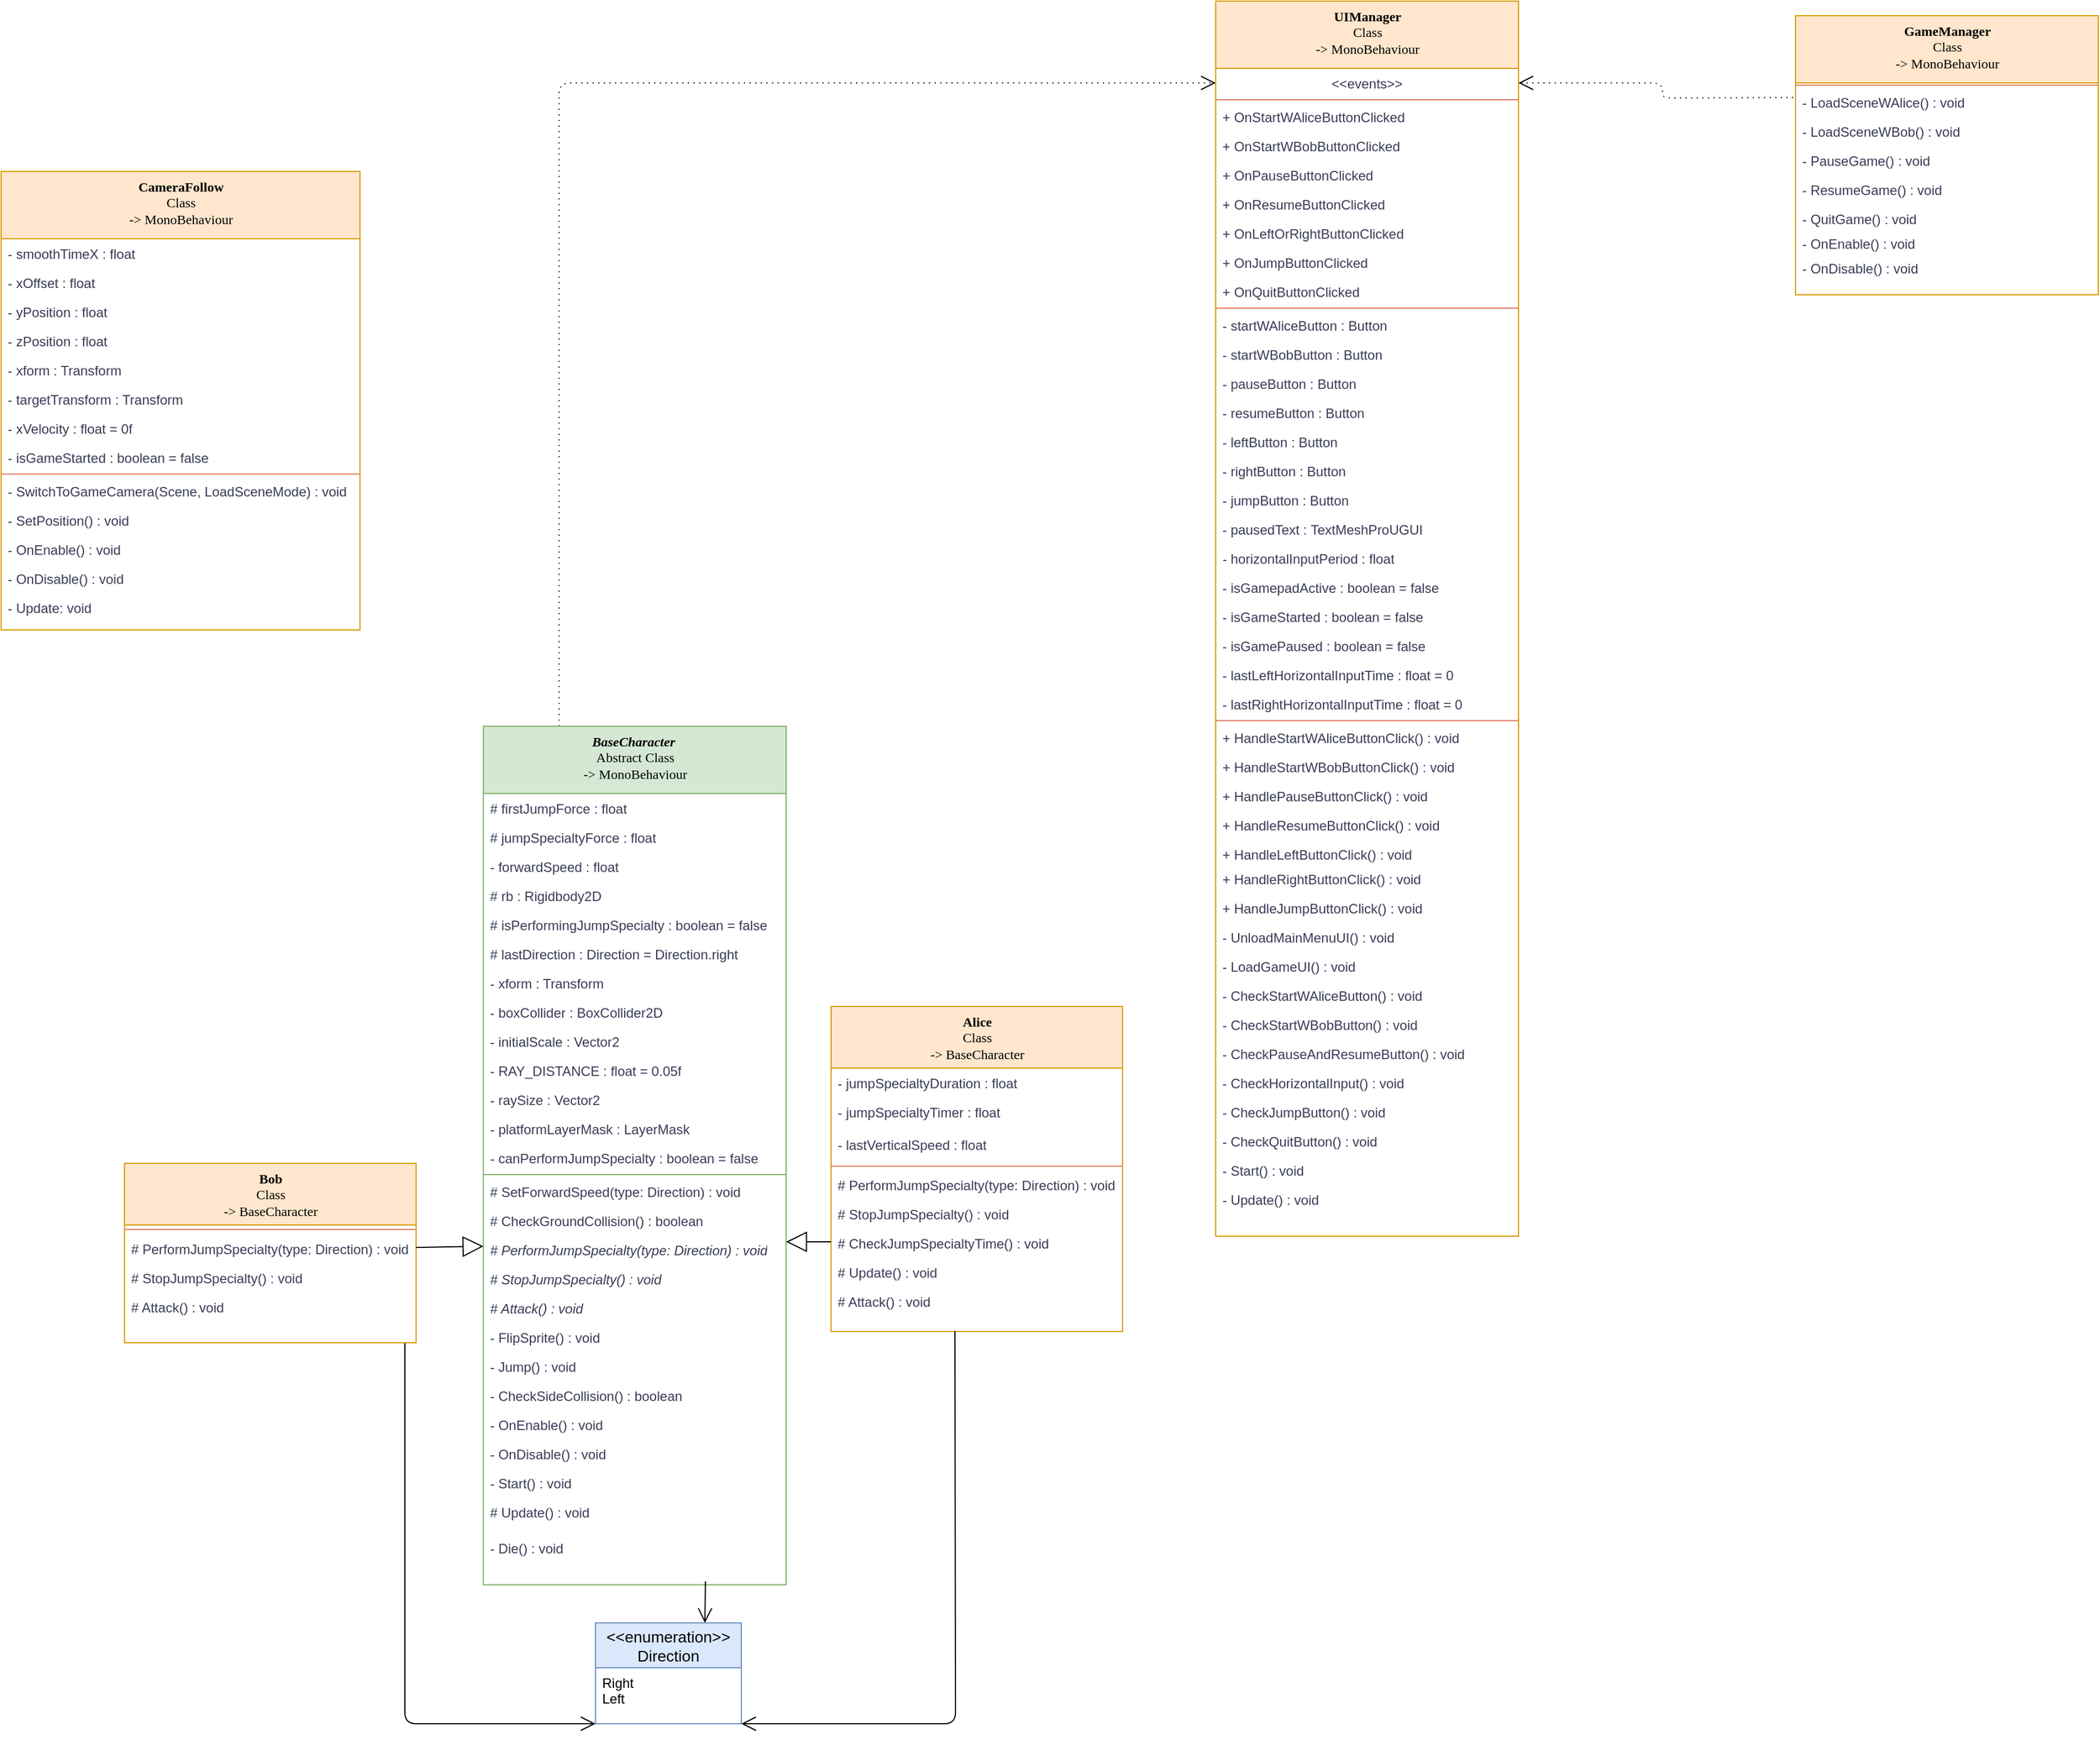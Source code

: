 <mxfile version="14.1.7" type="device"><diagram name="Page-1" id="6133507b-19e7-1e82-6fc7-422aa6c4b21f"><mxGraphModel dx="2607" dy="1563" grid="1" gridSize="10" guides="1" tooltips="1" connect="1" arrows="1" fold="1" page="1" pageScale="1" pageWidth="2336" pageHeight="1654" background="#FFFFFF" math="0" shadow="0"><root><mxCell id="0"/><mxCell id="1" parent="0"/><mxCell id="fQKDBZrl_YY2xnGWKzIx-36" style="edgeStyle=orthogonalEdgeStyle;orthogonalLoop=1;jettySize=auto;html=1;exitX=0.25;exitY=0;exitDx=0;exitDy=0;entryX=0;entryY=0.5;entryDx=0;entryDy=0;startArrow=none;startFill=0;startSize=11;endArrow=open;endFill=0;endSize=11;strokeWidth=1;dashed=1;dashPattern=1 4;" parent="1" source="78961159f06e98e8-43" target="fQKDBZrl_YY2xnGWKzIx-7" edge="1"><mxGeometry relative="1" as="geometry"/></mxCell><mxCell id="78961159f06e98e8-43" value="&lt;div&gt;&lt;i&gt;BaseCharacter&amp;nbsp;&lt;/i&gt;&lt;/div&gt;&lt;span style=&quot;font-weight: normal&quot;&gt;&lt;div&gt;&lt;span&gt;Abstract Class&lt;/span&gt;&lt;/div&gt;&lt;div&gt;&lt;span&gt;-&amp;gt; MonoBehaviour&lt;/span&gt;&lt;/div&gt;&lt;/span&gt;" style="swimlane;html=1;fontStyle=1;align=center;verticalAlign=top;childLayout=stackLayout;horizontal=1;startSize=60;horizontalStack=0;resizeParent=1;resizeLast=0;collapsible=1;marginBottom=0;swimlaneFillColor=#ffffff;shadow=0;comic=0;labelBackgroundColor=none;strokeWidth=1;fillColor=#d5e8d4;fontFamily=Verdana;fontSize=12;strokeColor=#82b366;" parent="1" vertex="1"><mxGeometry x="690" y="695" width="270" height="766" as="geometry"/></mxCell><mxCell id="78961159f06e98e8-45" value="# firstJumpForce : float" style="text;html=1;strokeColor=none;fillColor=none;align=left;verticalAlign=top;spacingLeft=4;spacingRight=4;whiteSpace=wrap;overflow=hidden;rotatable=0;points=[[0,0.5],[1,0.5]];portConstraint=eastwest;fontColor=#393C56;" parent="78961159f06e98e8-43" vertex="1"><mxGeometry y="60" width="270" height="26" as="geometry"/></mxCell><mxCell id="hHrUVwKnIDYQO1VLOjmX-1" value="# jumpSpecialtyForce : float" style="text;html=1;strokeColor=none;fillColor=none;align=left;verticalAlign=top;spacingLeft=4;spacingRight=4;whiteSpace=wrap;overflow=hidden;rotatable=0;points=[[0,0.5],[1,0.5]];portConstraint=eastwest;fontColor=#393C56;" parent="78961159f06e98e8-43" vertex="1"><mxGeometry y="86" width="270" height="26" as="geometry"/></mxCell><mxCell id="hHrUVwKnIDYQO1VLOjmX-7" value="- forwardSpeed : float" style="text;html=1;strokeColor=none;fillColor=none;align=left;verticalAlign=top;spacingLeft=4;spacingRight=4;whiteSpace=wrap;overflow=hidden;rotatable=0;points=[[0,0.5],[1,0.5]];portConstraint=eastwest;fontColor=#393C56;" parent="78961159f06e98e8-43" vertex="1"><mxGeometry y="112" width="270" height="26" as="geometry"/></mxCell><mxCell id="hHrUVwKnIDYQO1VLOjmX-3" value="# rb : Rigidbody2D" style="text;html=1;strokeColor=none;fillColor=none;align=left;verticalAlign=top;spacingLeft=4;spacingRight=4;whiteSpace=wrap;overflow=hidden;rotatable=0;points=[[0,0.5],[1,0.5]];portConstraint=eastwest;fontColor=#393C56;" parent="78961159f06e98e8-43" vertex="1"><mxGeometry y="138" width="270" height="26" as="geometry"/></mxCell><mxCell id="hHrUVwKnIDYQO1VLOjmX-6" value="# isPerformingJumpSpecialty : boolean = false" style="text;html=1;strokeColor=none;fillColor=none;align=left;verticalAlign=top;spacingLeft=4;spacingRight=4;whiteSpace=wrap;overflow=hidden;rotatable=0;points=[[0,0.5],[1,0.5]];portConstraint=eastwest;fontColor=#393C56;" parent="78961159f06e98e8-43" vertex="1"><mxGeometry y="164" width="270" height="26" as="geometry"/></mxCell><mxCell id="hHrUVwKnIDYQO1VLOjmX-8" value="# lastDirection : Direction = Direction.right" style="text;html=1;strokeColor=none;fillColor=none;align=left;verticalAlign=top;spacingLeft=4;spacingRight=4;whiteSpace=wrap;overflow=hidden;rotatable=0;points=[[0,0.5],[1,0.5]];portConstraint=eastwest;fontColor=#393C56;" parent="78961159f06e98e8-43" vertex="1"><mxGeometry y="190" width="270" height="26" as="geometry"/></mxCell><mxCell id="hHrUVwKnIDYQO1VLOjmX-2" value="- xform : Transform" style="text;html=1;strokeColor=none;fillColor=none;align=left;verticalAlign=top;spacingLeft=4;spacingRight=4;whiteSpace=wrap;overflow=hidden;rotatable=0;points=[[0,0.5],[1,0.5]];portConstraint=eastwest;fontColor=#393C56;" parent="78961159f06e98e8-43" vertex="1"><mxGeometry y="216" width="270" height="26" as="geometry"/></mxCell><mxCell id="hHrUVwKnIDYQO1VLOjmX-4" value="- boxCollider : BoxCollider2D" style="text;html=1;strokeColor=none;fillColor=none;align=left;verticalAlign=top;spacingLeft=4;spacingRight=4;whiteSpace=wrap;overflow=hidden;rotatable=0;points=[[0,0.5],[1,0.5]];portConstraint=eastwest;fontColor=#393C56;" parent="78961159f06e98e8-43" vertex="1"><mxGeometry y="242" width="270" height="26" as="geometry"/></mxCell><mxCell id="hHrUVwKnIDYQO1VLOjmX-5" value="- initialScale : Vector2" style="text;html=1;strokeColor=none;fillColor=none;align=left;verticalAlign=top;spacingLeft=4;spacingRight=4;whiteSpace=wrap;overflow=hidden;rotatable=0;points=[[0,0.5],[1,0.5]];portConstraint=eastwest;fontColor=#393C56;" parent="78961159f06e98e8-43" vertex="1"><mxGeometry y="268" width="270" height="26" as="geometry"/></mxCell><mxCell id="hHrUVwKnIDYQO1VLOjmX-10" value="- RAY_DISTANCE : float = 0.05f" style="text;html=1;strokeColor=none;fillColor=none;align=left;verticalAlign=top;spacingLeft=4;spacingRight=4;whiteSpace=wrap;overflow=hidden;rotatable=0;points=[[0,0.5],[1,0.5]];portConstraint=eastwest;fontColor=#393C56;" parent="78961159f06e98e8-43" vertex="1"><mxGeometry y="294" width="270" height="26" as="geometry"/></mxCell><mxCell id="hHrUVwKnIDYQO1VLOjmX-11" value="- raySize : Vector2" style="text;html=1;strokeColor=none;fillColor=none;align=left;verticalAlign=top;spacingLeft=4;spacingRight=4;whiteSpace=wrap;overflow=hidden;rotatable=0;points=[[0,0.5],[1,0.5]];portConstraint=eastwest;fontColor=#393C56;" parent="78961159f06e98e8-43" vertex="1"><mxGeometry y="320" width="270" height="26" as="geometry"/></mxCell><mxCell id="hHrUVwKnIDYQO1VLOjmX-12" value="- platformLayerMask : LayerMask" style="text;html=1;strokeColor=none;fillColor=none;align=left;verticalAlign=top;spacingLeft=4;spacingRight=4;whiteSpace=wrap;overflow=hidden;rotatable=0;points=[[0,0.5],[1,0.5]];portConstraint=eastwest;fontColor=#393C56;" parent="78961159f06e98e8-43" vertex="1"><mxGeometry y="346" width="270" height="26" as="geometry"/></mxCell><mxCell id="hHrUVwKnIDYQO1VLOjmX-13" value="- canPerformJumpSpecialty : boolean = false" style="text;html=1;strokeColor=none;fillColor=none;align=left;verticalAlign=top;spacingLeft=4;spacingRight=4;whiteSpace=wrap;overflow=hidden;rotatable=0;points=[[0,0.5],[1,0.5]];portConstraint=eastwest;fontColor=#393C56;" parent="78961159f06e98e8-43" vertex="1"><mxGeometry y="372" width="270" height="26" as="geometry"/></mxCell><mxCell id="78961159f06e98e8-51" value="" style="line;html=1;strokeWidth=1;fillColor=#d5e8d4;align=left;verticalAlign=middle;spacingTop=-1;spacingLeft=3;spacingRight=3;rotatable=0;labelPosition=right;points=[];portConstraint=eastwest;labelBackgroundColor=#F4F1DE;strokeColor=#82b366;" parent="78961159f06e98e8-43" vertex="1"><mxGeometry y="398" width="270" height="4" as="geometry"/></mxCell><mxCell id="78961159f06e98e8-52" value="# SetForwardSpeed(type: Direction) : void" style="text;html=1;strokeColor=none;fillColor=none;align=left;verticalAlign=top;spacingLeft=4;spacingRight=4;whiteSpace=wrap;overflow=hidden;rotatable=0;points=[[0,0.5],[1,0.5]];portConstraint=eastwest;fontColor=#393C56;" parent="78961159f06e98e8-43" vertex="1"><mxGeometry y="402" width="270" height="26" as="geometry"/></mxCell><mxCell id="b94bc138ca980ef-2" value="# CheckGroundCollision() : boolean" style="text;html=1;strokeColor=none;fillColor=none;align=left;verticalAlign=top;spacingLeft=4;spacingRight=4;whiteSpace=wrap;overflow=hidden;rotatable=0;points=[[0,0.5],[1,0.5]];portConstraint=eastwest;fontColor=#393C56;" parent="78961159f06e98e8-43" vertex="1"><mxGeometry y="428" width="270" height="26" as="geometry"/></mxCell><mxCell id="b94bc138ca980ef-3" value="&lt;i&gt;# PerformJumpSpecialty(type: Direction) : void&lt;/i&gt;" style="text;html=1;strokeColor=none;fillColor=none;align=left;verticalAlign=top;spacingLeft=4;spacingRight=4;whiteSpace=wrap;overflow=hidden;rotatable=0;points=[[0,0.5],[1,0.5]];portConstraint=eastwest;fontColor=#393C56;" parent="78961159f06e98e8-43" vertex="1"><mxGeometry y="454" width="270" height="26" as="geometry"/></mxCell><mxCell id="mPT3ftJgzgEUPuR9k3ch-1" value="&lt;i&gt;# StopJumpSpecialty() : void&lt;/i&gt;" style="text;html=1;strokeColor=none;fillColor=none;align=left;verticalAlign=top;spacingLeft=4;spacingRight=4;whiteSpace=wrap;overflow=hidden;rotatable=0;points=[[0,0.5],[1,0.5]];portConstraint=eastwest;fontColor=#393C56;" parent="78961159f06e98e8-43" vertex="1"><mxGeometry y="480" width="270" height="26" as="geometry"/></mxCell><mxCell id="hHrUVwKnIDYQO1VLOjmX-19" value="&lt;i&gt;# Attack() : void&lt;/i&gt;" style="text;html=1;strokeColor=none;fillColor=none;align=left;verticalAlign=top;spacingLeft=4;spacingRight=4;whiteSpace=wrap;overflow=hidden;rotatable=0;points=[[0,0.5],[1,0.5]];portConstraint=eastwest;fontColor=#393C56;" parent="78961159f06e98e8-43" vertex="1"><mxGeometry y="506" width="270" height="26" as="geometry"/></mxCell><mxCell id="hHrUVwKnIDYQO1VLOjmX-20" value="- FlipSprite() : void" style="text;html=1;strokeColor=none;fillColor=none;align=left;verticalAlign=top;spacingLeft=4;spacingRight=4;whiteSpace=wrap;overflow=hidden;rotatable=0;points=[[0,0.5],[1,0.5]];portConstraint=eastwest;fontColor=#393C56;" parent="78961159f06e98e8-43" vertex="1"><mxGeometry y="532" width="270" height="26" as="geometry"/></mxCell><mxCell id="hHrUVwKnIDYQO1VLOjmX-21" value="- Jump() : void" style="text;html=1;strokeColor=none;fillColor=none;align=left;verticalAlign=top;spacingLeft=4;spacingRight=4;whiteSpace=wrap;overflow=hidden;rotatable=0;points=[[0,0.5],[1,0.5]];portConstraint=eastwest;fontColor=#393C56;" parent="78961159f06e98e8-43" vertex="1"><mxGeometry y="558" width="270" height="26" as="geometry"/></mxCell><mxCell id="hHrUVwKnIDYQO1VLOjmX-22" value="- CheckSideCollision() : boolean" style="text;html=1;strokeColor=none;fillColor=none;align=left;verticalAlign=top;spacingLeft=4;spacingRight=4;whiteSpace=wrap;overflow=hidden;rotatable=0;points=[[0,0.5],[1,0.5]];portConstraint=eastwest;fontColor=#393C56;" parent="78961159f06e98e8-43" vertex="1"><mxGeometry y="584" width="270" height="26" as="geometry"/></mxCell><mxCell id="hHrUVwKnIDYQO1VLOjmX-23" value="- OnEnable() : void" style="text;html=1;strokeColor=none;fillColor=none;align=left;verticalAlign=top;spacingLeft=4;spacingRight=4;whiteSpace=wrap;overflow=hidden;rotatable=0;points=[[0,0.5],[1,0.5]];portConstraint=eastwest;fontColor=#393C56;" parent="78961159f06e98e8-43" vertex="1"><mxGeometry y="610" width="270" height="26" as="geometry"/></mxCell><mxCell id="hHrUVwKnIDYQO1VLOjmX-24" value="- OnDisable() : void" style="text;html=1;strokeColor=none;fillColor=none;align=left;verticalAlign=top;spacingLeft=4;spacingRight=4;whiteSpace=wrap;overflow=hidden;rotatable=0;points=[[0,0.5],[1,0.5]];portConstraint=eastwest;fontColor=#393C56;" parent="78961159f06e98e8-43" vertex="1"><mxGeometry y="636" width="270" height="26" as="geometry"/></mxCell><mxCell id="hHrUVwKnIDYQO1VLOjmX-25" value="- Start() : void" style="text;html=1;strokeColor=none;fillColor=none;align=left;verticalAlign=top;spacingLeft=4;spacingRight=4;whiteSpace=wrap;overflow=hidden;rotatable=0;points=[[0,0.5],[1,0.5]];portConstraint=eastwest;fontColor=#393C56;" parent="78961159f06e98e8-43" vertex="1"><mxGeometry y="662" width="270" height="26" as="geometry"/></mxCell><mxCell id="hHrUVwKnIDYQO1VLOjmX-30" value="# Update() : void" style="text;html=1;strokeColor=none;fillColor=none;align=left;verticalAlign=top;spacingLeft=4;spacingRight=4;whiteSpace=wrap;overflow=hidden;rotatable=0;points=[[0,0.5],[1,0.5]];portConstraint=eastwest;fontColor=#393C56;" parent="78961159f06e98e8-43" vertex="1"><mxGeometry y="688" width="270" height="32" as="geometry"/></mxCell><mxCell id="fQKDBZrl_YY2xnGWKzIx-33" value="- Die() : void" style="text;html=1;strokeColor=none;fillColor=none;align=left;verticalAlign=top;spacingLeft=4;spacingRight=4;whiteSpace=wrap;overflow=hidden;rotatable=0;points=[[0,0.5],[1,0.5]];portConstraint=eastwest;fontColor=#393C56;" parent="78961159f06e98e8-43" vertex="1"><mxGeometry y="720" width="270" height="26" as="geometry"/></mxCell><mxCell id="fQKDBZrl_YY2xnGWKzIx-4" style="edgeStyle=orthogonalEdgeStyle;orthogonalLoop=1;jettySize=auto;html=1;entryX=0;entryY=1;entryDx=0;entryDy=0;startArrow=none;startFill=0;startSize=11;endArrow=open;endFill=0;endSize=11;strokeWidth=1;" parent="1" source="78961159f06e98e8-82" target="hHrUVwKnIDYQO1VLOjmX-18" edge="1"><mxGeometry relative="1" as="geometry"><Array as="points"><mxPoint x="620" y="1585"/></Array></mxGeometry></mxCell><mxCell id="78961159f06e98e8-82" value="Bob&lt;br&gt;&lt;span style=&quot;font-weight: normal&quot;&gt;Class&lt;br&gt;-&amp;gt; BaseCharacter&lt;/span&gt;" style="swimlane;html=1;fontStyle=1;align=center;verticalAlign=top;childLayout=stackLayout;horizontal=1;startSize=55;horizontalStack=0;resizeParent=1;resizeLast=0;collapsible=1;marginBottom=0;swimlaneFillColor=#ffffff;shadow=0;comic=0;labelBackgroundColor=none;strokeWidth=1;fillColor=#ffe6cc;fontFamily=Verdana;fontSize=12;strokeColor=#d79b00;" parent="1" vertex="1"><mxGeometry x="370" y="1085" width="260" height="160" as="geometry"/></mxCell><mxCell id="78961159f06e98e8-90" value="" style="line;html=1;strokeWidth=1;fillColor=none;align=left;verticalAlign=middle;spacingTop=-1;spacingLeft=3;spacingRight=3;rotatable=0;labelPosition=right;points=[];portConstraint=eastwest;labelBackgroundColor=#F4F1DE;strokeColor=#E07A5F;fontColor=#393C56;" parent="78961159f06e98e8-82" vertex="1"><mxGeometry y="55" width="260" height="8" as="geometry"/></mxCell><mxCell id="78961159f06e98e8-94" value="# PerformJumpSpecialty(type: Direction) : void" style="text;html=1;strokeColor=none;fillColor=none;align=left;verticalAlign=top;spacingLeft=4;spacingRight=4;whiteSpace=wrap;overflow=hidden;rotatable=0;points=[[0,0.5],[1,0.5]];portConstraint=eastwest;fontColor=#393C56;" parent="78961159f06e98e8-82" vertex="1"><mxGeometry y="63" width="260" height="26" as="geometry"/></mxCell><mxCell id="b94bc138ca980ef-4" value="# StopJumpSpecialty() : void" style="text;html=1;strokeColor=none;fillColor=none;align=left;verticalAlign=top;spacingLeft=4;spacingRight=4;whiteSpace=wrap;overflow=hidden;rotatable=0;points=[[0,0.5],[1,0.5]];portConstraint=eastwest;fontColor=#393C56;" parent="78961159f06e98e8-82" vertex="1"><mxGeometry y="89" width="260" height="26" as="geometry"/></mxCell><mxCell id="mPT3ftJgzgEUPuR9k3ch-4" value="# Attack() : void" style="text;html=1;strokeColor=none;fillColor=none;align=left;verticalAlign=top;spacingLeft=4;spacingRight=4;whiteSpace=wrap;overflow=hidden;rotatable=0;points=[[0,0.5],[1,0.5]];portConstraint=eastwest;fontColor=#393C56;" parent="78961159f06e98e8-82" vertex="1"><mxGeometry y="115" width="260" height="26" as="geometry"/></mxCell><mxCell id="78961159f06e98e8-95" value="Alice&lt;br&gt;&lt;span style=&quot;font-weight: normal&quot;&gt;&lt;span&gt;Clas&lt;/span&gt;s&lt;br&gt;&lt;/span&gt;&lt;span style=&quot;font-weight: normal&quot;&gt;-&amp;gt; BaseCharacter&lt;/span&gt;" style="swimlane;html=1;fontStyle=1;align=center;verticalAlign=top;childLayout=stackLayout;horizontal=1;startSize=55;horizontalStack=0;resizeParent=1;resizeLast=0;collapsible=1;marginBottom=0;swimlaneFillColor=#ffffff;shadow=0;comic=0;labelBackgroundColor=none;strokeWidth=1;fillColor=#ffe6cc;fontFamily=Verdana;fontSize=12;strokeColor=#d79b00;" parent="1" vertex="1"><mxGeometry x="1000" y="945" width="260" height="290" as="geometry"/></mxCell><mxCell id="78961159f06e98e8-96" value="- jumpSpecialtyDuration : float&amp;nbsp;" style="text;html=1;strokeColor=none;fillColor=none;align=left;verticalAlign=top;spacingLeft=4;spacingRight=4;whiteSpace=wrap;overflow=hidden;rotatable=0;points=[[0,0.5],[1,0.5]];portConstraint=eastwest;fontColor=#393C56;" parent="78961159f06e98e8-95" vertex="1"><mxGeometry y="55" width="260" height="26" as="geometry"/></mxCell><mxCell id="78961159f06e98e8-102" value="- jumpSpecialtyTimer : float" style="text;html=1;strokeColor=none;fillColor=none;align=left;verticalAlign=top;spacingLeft=4;spacingRight=4;whiteSpace=wrap;overflow=hidden;rotatable=0;points=[[0,0.5],[1,0.5]];portConstraint=eastwest;fontColor=#393C56;" parent="78961159f06e98e8-95" vertex="1"><mxGeometry y="81" width="260" height="29" as="geometry"/></mxCell><mxCell id="hHrUVwKnIDYQO1VLOjmX-31" value="- lastVerticalSpeed : float" style="text;html=1;strokeColor=none;fillColor=none;align=left;verticalAlign=top;spacingLeft=4;spacingRight=4;whiteSpace=wrap;overflow=hidden;rotatable=0;points=[[0,0.5],[1,0.5]];portConstraint=eastwest;fontColor=#393C56;" parent="78961159f06e98e8-95" vertex="1"><mxGeometry y="110" width="260" height="29" as="geometry"/></mxCell><mxCell id="78961159f06e98e8-103" value="" style="line;html=1;strokeWidth=1;fillColor=none;align=left;verticalAlign=middle;spacingTop=-1;spacingLeft=3;spacingRight=3;rotatable=0;labelPosition=right;points=[];portConstraint=eastwest;labelBackgroundColor=#F4F1DE;strokeColor=#E07A5F;fontColor=#393C56;" parent="78961159f06e98e8-95" vertex="1"><mxGeometry y="139" width="260" height="7" as="geometry"/></mxCell><mxCell id="78961159f06e98e8-104" value="# PerformJumpSpecialty(type: Direction) : void" style="text;html=1;strokeColor=none;fillColor=none;align=left;verticalAlign=top;spacingLeft=4;spacingRight=4;whiteSpace=wrap;overflow=hidden;rotatable=0;points=[[0,0.5],[1,0.5]];portConstraint=eastwest;fontColor=#393C56;" parent="78961159f06e98e8-95" vertex="1"><mxGeometry y="146" width="260" height="26" as="geometry"/></mxCell><mxCell id="b94bc138ca980ef-5" value="# StopJumpSpecialty() : void" style="text;html=1;strokeColor=none;fillColor=none;align=left;verticalAlign=top;spacingLeft=4;spacingRight=4;whiteSpace=wrap;overflow=hidden;rotatable=0;points=[[0,0.5],[1,0.5]];portConstraint=eastwest;fontColor=#393C56;" parent="78961159f06e98e8-95" vertex="1"><mxGeometry y="172" width="260" height="26" as="geometry"/></mxCell><mxCell id="hHrUVwKnIDYQO1VLOjmX-33" value="# CheckJumpSpecialtyTime() : void" style="text;html=1;strokeColor=none;fillColor=none;align=left;verticalAlign=top;spacingLeft=4;spacingRight=4;whiteSpace=wrap;overflow=hidden;rotatable=0;points=[[0,0.5],[1,0.5]];portConstraint=eastwest;fontColor=#393C56;" parent="78961159f06e98e8-95" vertex="1"><mxGeometry y="198" width="260" height="26" as="geometry"/></mxCell><mxCell id="hHrUVwKnIDYQO1VLOjmX-34" value="# Update() : void" style="text;html=1;strokeColor=none;fillColor=none;align=left;verticalAlign=top;spacingLeft=4;spacingRight=4;whiteSpace=wrap;overflow=hidden;rotatable=0;points=[[0,0.5],[1,0.5]];portConstraint=eastwest;fontColor=#393C56;" parent="78961159f06e98e8-95" vertex="1"><mxGeometry y="224" width="260" height="26" as="geometry"/></mxCell><mxCell id="mPT3ftJgzgEUPuR9k3ch-2" value="# Attack() : void" style="text;html=1;strokeColor=none;fillColor=none;align=left;verticalAlign=top;spacingLeft=4;spacingRight=4;whiteSpace=wrap;overflow=hidden;rotatable=0;points=[[0,0.5],[1,0.5]];portConstraint=eastwest;fontColor=#393C56;" parent="78961159f06e98e8-95" vertex="1"><mxGeometry y="250" width="260" height="40" as="geometry"/></mxCell><mxCell id="hHrUVwKnIDYQO1VLOjmX-9" value="" style="endArrow=none;endSize=16;endFill=0;html=1;startArrow=block;startFill=0;startSize=16;" parent="1" edge="1"><mxGeometry width="160" relative="1" as="geometry"><mxPoint x="960" y="1155" as="sourcePoint"/><mxPoint x="1000" y="1155" as="targetPoint"/></mxGeometry></mxCell><mxCell id="fQKDBZrl_YY2xnGWKzIx-3" style="edgeStyle=orthogonalEdgeStyle;orthogonalLoop=1;jettySize=auto;html=1;exitX=1;exitY=0.25;exitDx=0;exitDy=0;startArrow=open;startFill=0;startSize=11;endSize=11;strokeWidth=1;" parent="1" source="hHrUVwKnIDYQO1VLOjmX-17" edge="1"><mxGeometry relative="1" as="geometry"><mxPoint x="910" y="1515" as="targetPoint"/></mxGeometry></mxCell><mxCell id="fQKDBZrl_YY2xnGWKzIx-5" style="edgeStyle=orthogonalEdgeStyle;orthogonalLoop=1;jettySize=auto;html=1;exitX=0.75;exitY=0;exitDx=0;exitDy=0;startArrow=open;startFill=0;startSize=11;endArrow=none;endFill=0;endSize=11;strokeWidth=1;" parent="1" source="hHrUVwKnIDYQO1VLOjmX-17" edge="1"><mxGeometry relative="1" as="geometry"><mxPoint x="888" y="1458" as="targetPoint"/></mxGeometry></mxCell><mxCell id="hHrUVwKnIDYQO1VLOjmX-17" value="&lt;&lt;enumeration&gt;&gt;&#10;Direction" style="swimlane;childLayout=stackLayout;horizontal=1;startSize=40;horizontalStack=0;fontSize=14;fontStyle=0;strokeWidth=1;resizeParent=0;resizeLast=1;shadow=0;dashed=0;align=center;strokeColor=#6c8ebf;fillColor=#dae8fc;" parent="1" vertex="1"><mxGeometry x="790" y="1495" width="130" height="90" as="geometry"/></mxCell><mxCell id="hHrUVwKnIDYQO1VLOjmX-18" value="Right&#10;Left" style="align=left;strokeColor=none;fillColor=none;spacingLeft=4;fontSize=12;verticalAlign=top;resizable=0;rotatable=0;part=1;" parent="hHrUVwKnIDYQO1VLOjmX-17" vertex="1"><mxGeometry y="40" width="130" height="50" as="geometry"/></mxCell><mxCell id="hHrUVwKnIDYQO1VLOjmX-29" value="" style="endArrow=block;endSize=16;endFill=0;html=1;startArrow=none;startFill=0;" parent="1" edge="1"><mxGeometry width="160" relative="1" as="geometry"><mxPoint x="630" y="1160" as="sourcePoint"/><mxPoint x="690" y="1159" as="targetPoint"/><Array as="points"><mxPoint x="630" y="1160"/></Array></mxGeometry></mxCell><mxCell id="fQKDBZrl_YY2xnGWKzIx-2" value="" style="endArrow=open;html=1;strokeWidth=1;exitX=0.425;exitY=0.988;exitDx=0;exitDy=0;exitPerimeter=0;entryX=1;entryY=1;entryDx=0;entryDy=0;endFill=0;startSize=11;endSize=11;" parent="1" source="mPT3ftJgzgEUPuR9k3ch-2" target="hHrUVwKnIDYQO1VLOjmX-18" edge="1"><mxGeometry width="50" height="50" relative="1" as="geometry"><mxPoint x="860" y="1295" as="sourcePoint"/><mxPoint x="910" y="1245" as="targetPoint"/><Array as="points"><mxPoint x="1111" y="1585"/></Array></mxGeometry></mxCell><mxCell id="fQKDBZrl_YY2xnGWKzIx-6" value="&lt;div&gt;UIManager&lt;/div&gt;&lt;span style=&quot;font-weight: normal&quot;&gt;&lt;div&gt;&lt;span&gt;Class&lt;/span&gt;&lt;/div&gt;&lt;div&gt;&lt;span&gt;-&amp;gt; MonoBehaviour&lt;/span&gt;&lt;/div&gt;&lt;/span&gt;" style="swimlane;html=1;fontStyle=1;align=center;verticalAlign=top;childLayout=stackLayout;horizontal=1;startSize=60;horizontalStack=0;resizeParent=1;resizeLast=0;collapsible=1;marginBottom=0;swimlaneFillColor=#ffffff;shadow=0;comic=0;labelBackgroundColor=none;strokeWidth=1;fillColor=#ffe6cc;fontFamily=Verdana;fontSize=12;strokeColor=#d79b00;arcSize=0;glass=0;swimlaneLine=1;perimeterSpacing=5;" parent="1" vertex="1"><mxGeometry x="1343" y="48" width="270" height="1102" as="geometry"/></mxCell><mxCell id="fQKDBZrl_YY2xnGWKzIx-7" value="&amp;lt;&amp;lt;events&amp;gt;&amp;gt;" style="text;html=1;strokeColor=none;fillColor=none;align=center;verticalAlign=top;spacingLeft=4;spacingRight=4;whiteSpace=wrap;overflow=hidden;rotatable=0;points=[[0,0.5],[1,0.5]];portConstraint=eastwest;fontColor=#393C56;" parent="fQKDBZrl_YY2xnGWKzIx-6" vertex="1"><mxGeometry y="60" width="270" height="26" as="geometry"/></mxCell><mxCell id="fQKDBZrl_YY2xnGWKzIx-34" value="" style="line;html=1;strokeWidth=1;fillColor=none;align=left;verticalAlign=middle;spacingTop=-1;spacingLeft=3;spacingRight=3;rotatable=0;labelPosition=right;points=[];portConstraint=eastwest;labelBackgroundColor=#F4F1DE;strokeColor=#E07A5F;fontColor=#393C56;" parent="fQKDBZrl_YY2xnGWKzIx-6" vertex="1"><mxGeometry y="86" width="270" height="4" as="geometry"/></mxCell><mxCell id="fQKDBZrl_YY2xnGWKzIx-8" value="+ OnStartWAliceButtonClicked" style="text;html=1;strokeColor=none;fillColor=none;align=left;verticalAlign=top;spacingLeft=4;spacingRight=4;whiteSpace=wrap;overflow=hidden;rotatable=0;points=[[0,0.5],[1,0.5]];portConstraint=eastwest;fontColor=#393C56;" parent="fQKDBZrl_YY2xnGWKzIx-6" vertex="1"><mxGeometry y="90" width="270" height="26" as="geometry"/></mxCell><mxCell id="fQKDBZrl_YY2xnGWKzIx-9" value="+&amp;nbsp;OnStartWBobButtonClicked" style="text;html=1;strokeColor=none;fillColor=none;align=left;verticalAlign=top;spacingLeft=4;spacingRight=4;whiteSpace=wrap;overflow=hidden;rotatable=0;points=[[0,0.5],[1,0.5]];portConstraint=eastwest;fontColor=#393C56;" parent="fQKDBZrl_YY2xnGWKzIx-6" vertex="1"><mxGeometry y="116" width="270" height="26" as="geometry"/></mxCell><mxCell id="fQKDBZrl_YY2xnGWKzIx-10" value="+ OnPauseButtonClicked" style="text;html=1;strokeColor=none;fillColor=none;align=left;verticalAlign=top;spacingLeft=4;spacingRight=4;whiteSpace=wrap;overflow=hidden;rotatable=0;points=[[0,0.5],[1,0.5]];portConstraint=eastwest;fontColor=#393C56;" parent="fQKDBZrl_YY2xnGWKzIx-6" vertex="1"><mxGeometry y="142" width="270" height="26" as="geometry"/></mxCell><mxCell id="fQKDBZrl_YY2xnGWKzIx-11" value="+ OnResumeButtonClicked" style="text;html=1;strokeColor=none;fillColor=none;align=left;verticalAlign=top;spacingLeft=4;spacingRight=4;whiteSpace=wrap;overflow=hidden;rotatable=0;points=[[0,0.5],[1,0.5]];portConstraint=eastwest;fontColor=#393C56;" parent="fQKDBZrl_YY2xnGWKzIx-6" vertex="1"><mxGeometry y="168" width="270" height="26" as="geometry"/></mxCell><mxCell id="fQKDBZrl_YY2xnGWKzIx-12" value="+ OnLeftOrRightButtonClicked" style="text;html=1;strokeColor=none;fillColor=none;align=left;verticalAlign=top;spacingLeft=4;spacingRight=4;whiteSpace=wrap;overflow=hidden;rotatable=0;points=[[0,0.5],[1,0.5]];portConstraint=eastwest;fontColor=#393C56;" parent="fQKDBZrl_YY2xnGWKzIx-6" vertex="1"><mxGeometry y="194" width="270" height="26" as="geometry"/></mxCell><mxCell id="fQKDBZrl_YY2xnGWKzIx-13" value="+ OnJumpButtonClicked" style="text;html=1;strokeColor=none;fillColor=none;align=left;verticalAlign=top;spacingLeft=4;spacingRight=4;whiteSpace=wrap;overflow=hidden;rotatable=0;points=[[0,0.5],[1,0.5]];portConstraint=eastwest;fontColor=#393C56;" parent="fQKDBZrl_YY2xnGWKzIx-6" vertex="1"><mxGeometry y="220" width="270" height="26" as="geometry"/></mxCell><mxCell id="fQKDBZrl_YY2xnGWKzIx-14" value="+&amp;nbsp;OnQuitButtonClicked" style="text;html=1;strokeColor=none;fillColor=none;align=left;verticalAlign=top;spacingLeft=4;spacingRight=4;whiteSpace=wrap;overflow=hidden;rotatable=0;points=[[0,0.5],[1,0.5]];portConstraint=eastwest;fontColor=#393C56;" parent="fQKDBZrl_YY2xnGWKzIx-6" vertex="1"><mxGeometry y="246" width="270" height="26" as="geometry"/></mxCell><mxCell id="fQKDBZrl_YY2xnGWKzIx-35" value="" style="line;html=1;strokeWidth=1;fillColor=none;align=left;verticalAlign=middle;spacingTop=-1;spacingLeft=3;spacingRight=3;rotatable=0;labelPosition=right;points=[];portConstraint=eastwest;labelBackgroundColor=#F4F1DE;strokeColor=#E07A5F;fontColor=#393C56;" parent="fQKDBZrl_YY2xnGWKzIx-6" vertex="1"><mxGeometry y="272" width="270" height="4" as="geometry"/></mxCell><mxCell id="fQKDBZrl_YY2xnGWKzIx-15" value="-&amp;nbsp;startWAliceButton : Button" style="text;html=1;strokeColor=none;fillColor=none;align=left;verticalAlign=top;spacingLeft=4;spacingRight=4;whiteSpace=wrap;overflow=hidden;rotatable=0;points=[[0,0.5],[1,0.5]];portConstraint=eastwest;fontColor=#393C56;" parent="fQKDBZrl_YY2xnGWKzIx-6" vertex="1"><mxGeometry y="276" width="270" height="26" as="geometry"/></mxCell><mxCell id="fQKDBZrl_YY2xnGWKzIx-16" value="-&amp;nbsp;startWBobButton : Button" style="text;html=1;strokeColor=none;fillColor=none;align=left;verticalAlign=top;spacingLeft=4;spacingRight=4;whiteSpace=wrap;overflow=hidden;rotatable=0;points=[[0,0.5],[1,0.5]];portConstraint=eastwest;fontColor=#393C56;" parent="fQKDBZrl_YY2xnGWKzIx-6" vertex="1"><mxGeometry y="302" width="270" height="26" as="geometry"/></mxCell><mxCell id="fQKDBZrl_YY2xnGWKzIx-17" value="- pauseButton : Button" style="text;html=1;strokeColor=none;fillColor=none;align=left;verticalAlign=top;spacingLeft=4;spacingRight=4;whiteSpace=wrap;overflow=hidden;rotatable=0;points=[[0,0.5],[1,0.5]];portConstraint=eastwest;fontColor=#393C56;" parent="fQKDBZrl_YY2xnGWKzIx-6" vertex="1"><mxGeometry y="328" width="270" height="26" as="geometry"/></mxCell><mxCell id="fQKDBZrl_YY2xnGWKzIx-18" value="-&amp;nbsp;resumeButton : Button" style="text;html=1;strokeColor=none;fillColor=none;align=left;verticalAlign=top;spacingLeft=4;spacingRight=4;whiteSpace=wrap;overflow=hidden;rotatable=0;points=[[0,0.5],[1,0.5]];portConstraint=eastwest;fontColor=#393C56;" parent="fQKDBZrl_YY2xnGWKzIx-6" vertex="1"><mxGeometry y="354" width="270" height="26" as="geometry"/></mxCell><mxCell id="fQKDBZrl_YY2xnGWKzIx-19" value="- leftButton : Button" style="text;html=1;strokeColor=none;fillColor=none;align=left;verticalAlign=top;spacingLeft=4;spacingRight=4;whiteSpace=wrap;overflow=hidden;rotatable=0;points=[[0,0.5],[1,0.5]];portConstraint=eastwest;fontColor=#393C56;" parent="fQKDBZrl_YY2xnGWKzIx-6" vertex="1"><mxGeometry y="380" width="270" height="26" as="geometry"/></mxCell><mxCell id="fQKDBZrl_YY2xnGWKzIx-37" value="-&amp;nbsp;rightButton : Button" style="text;html=1;strokeColor=none;fillColor=none;align=left;verticalAlign=top;spacingLeft=4;spacingRight=4;whiteSpace=wrap;overflow=hidden;rotatable=0;points=[[0,0.5],[1,0.5]];portConstraint=eastwest;fontColor=#393C56;" parent="fQKDBZrl_YY2xnGWKzIx-6" vertex="1"><mxGeometry y="406" width="270" height="26" as="geometry"/></mxCell><mxCell id="fQKDBZrl_YY2xnGWKzIx-21" value="-&amp;nbsp;jumpButton : Button" style="text;html=1;strokeColor=none;fillColor=none;align=left;verticalAlign=top;spacingLeft=4;spacingRight=4;whiteSpace=wrap;overflow=hidden;rotatable=0;points=[[0,0.5],[1,0.5]];portConstraint=eastwest;fontColor=#393C56;" parent="fQKDBZrl_YY2xnGWKzIx-6" vertex="1"><mxGeometry y="432" width="270" height="26" as="geometry"/></mxCell><mxCell id="fQKDBZrl_YY2xnGWKzIx-22" value="-&amp;nbsp;pausedText :&amp;nbsp;TextMeshProUGUI" style="text;html=1;strokeColor=none;fillColor=none;align=left;verticalAlign=top;spacingLeft=4;spacingRight=4;whiteSpace=wrap;overflow=hidden;rotatable=0;points=[[0,0.5],[1,0.5]];portConstraint=eastwest;fontColor=#393C56;" parent="fQKDBZrl_YY2xnGWKzIx-6" vertex="1"><mxGeometry y="458" width="270" height="26" as="geometry"/></mxCell><mxCell id="fQKDBZrl_YY2xnGWKzIx-23" value="&lt;i&gt;-&amp;nbsp;&lt;/i&gt;horizontalInputPeriod : float" style="text;html=1;strokeColor=none;fillColor=none;align=left;verticalAlign=top;spacingLeft=4;spacingRight=4;whiteSpace=wrap;overflow=hidden;rotatable=0;points=[[0,0.5],[1,0.5]];portConstraint=eastwest;fontColor=#393C56;" parent="fQKDBZrl_YY2xnGWKzIx-6" vertex="1"><mxGeometry y="484" width="270" height="26" as="geometry"/></mxCell><mxCell id="fQKDBZrl_YY2xnGWKzIx-24" value="- isGamepadActive : boolean = false" style="text;html=1;strokeColor=none;fillColor=none;align=left;verticalAlign=top;spacingLeft=4;spacingRight=4;whiteSpace=wrap;overflow=hidden;rotatable=0;points=[[0,0.5],[1,0.5]];portConstraint=eastwest;fontColor=#393C56;" parent="fQKDBZrl_YY2xnGWKzIx-6" vertex="1"><mxGeometry y="510" width="270" height="26" as="geometry"/></mxCell><mxCell id="fQKDBZrl_YY2xnGWKzIx-25" value="-&amp;nbsp;isGameStarted&amp;nbsp;: boolean = false" style="text;html=1;strokeColor=none;fillColor=none;align=left;verticalAlign=top;spacingLeft=4;spacingRight=4;whiteSpace=wrap;overflow=hidden;rotatable=0;points=[[0,0.5],[1,0.5]];portConstraint=eastwest;fontColor=#393C56;" parent="fQKDBZrl_YY2xnGWKzIx-6" vertex="1"><mxGeometry y="536" width="270" height="26" as="geometry"/></mxCell><mxCell id="fQKDBZrl_YY2xnGWKzIx-26" value="- isGamePaused : boolean = false" style="text;html=1;strokeColor=none;fillColor=none;align=left;verticalAlign=top;spacingLeft=4;spacingRight=4;whiteSpace=wrap;overflow=hidden;rotatable=0;points=[[0,0.5],[1,0.5]];portConstraint=eastwest;fontColor=#393C56;" parent="fQKDBZrl_YY2xnGWKzIx-6" vertex="1"><mxGeometry y="562" width="270" height="26" as="geometry"/></mxCell><mxCell id="fQKDBZrl_YY2xnGWKzIx-27" value="-&amp;nbsp;lastLeftHorizontalInputTime : float = 0" style="text;html=1;strokeColor=none;fillColor=none;align=left;verticalAlign=top;spacingLeft=4;spacingRight=4;whiteSpace=wrap;overflow=hidden;rotatable=0;points=[[0,0.5],[1,0.5]];portConstraint=eastwest;fontColor=#393C56;" parent="fQKDBZrl_YY2xnGWKzIx-6" vertex="1"><mxGeometry y="588" width="270" height="26" as="geometry"/></mxCell><mxCell id="fQKDBZrl_YY2xnGWKzIx-28" value="-&amp;nbsp;lastRightHorizontalInputTime : float = 0" style="text;html=1;strokeColor=none;fillColor=none;align=left;verticalAlign=top;spacingLeft=4;spacingRight=4;whiteSpace=wrap;overflow=hidden;rotatable=0;points=[[0,0.5],[1,0.5]];portConstraint=eastwest;fontColor=#393C56;" parent="fQKDBZrl_YY2xnGWKzIx-6" vertex="1"><mxGeometry y="614" width="270" height="26" as="geometry"/></mxCell><mxCell id="fQKDBZrl_YY2xnGWKzIx-20" value="" style="line;html=1;strokeWidth=1;fillColor=none;align=left;verticalAlign=middle;spacingTop=-1;spacingLeft=3;spacingRight=3;rotatable=0;labelPosition=right;points=[];portConstraint=eastwest;labelBackgroundColor=#F4F1DE;strokeColor=#E07A5F;fontColor=#393C56;" parent="fQKDBZrl_YY2xnGWKzIx-6" vertex="1"><mxGeometry y="640" width="270" height="4" as="geometry"/></mxCell><mxCell id="fQKDBZrl_YY2xnGWKzIx-29" value="+ HandleStartWAliceButtonClick() : void" style="text;html=1;strokeColor=none;fillColor=none;align=left;verticalAlign=top;spacingLeft=4;spacingRight=4;whiteSpace=wrap;overflow=hidden;rotatable=0;points=[[0,0.5],[1,0.5]];portConstraint=eastwest;fontColor=#393C56;" parent="fQKDBZrl_YY2xnGWKzIx-6" vertex="1"><mxGeometry y="644" width="270" height="26" as="geometry"/></mxCell><mxCell id="fQKDBZrl_YY2xnGWKzIx-30" value="+&amp;nbsp;HandleStartWBobButtonClick() : void" style="text;html=1;strokeColor=none;fillColor=none;align=left;verticalAlign=top;spacingLeft=4;spacingRight=4;whiteSpace=wrap;overflow=hidden;rotatable=0;points=[[0,0.5],[1,0.5]];portConstraint=eastwest;fontColor=#393C56;" parent="fQKDBZrl_YY2xnGWKzIx-6" vertex="1"><mxGeometry y="670" width="270" height="26" as="geometry"/></mxCell><mxCell id="fQKDBZrl_YY2xnGWKzIx-31" value="+&amp;nbsp;HandlePauseButtonClick() : void" style="text;html=1;strokeColor=none;fillColor=none;align=left;verticalAlign=top;spacingLeft=4;spacingRight=4;whiteSpace=wrap;overflow=hidden;rotatable=0;points=[[0,0.5],[1,0.5]];portConstraint=eastwest;fontColor=#393C56;" parent="fQKDBZrl_YY2xnGWKzIx-6" vertex="1"><mxGeometry y="696" width="270" height="26" as="geometry"/></mxCell><mxCell id="fQKDBZrl_YY2xnGWKzIx-38" value="+&amp;nbsp;HandleResumeButtonClick() : void" style="text;html=1;strokeColor=none;fillColor=none;align=left;verticalAlign=top;spacingLeft=4;spacingRight=4;whiteSpace=wrap;overflow=hidden;rotatable=0;points=[[0,0.5],[1,0.5]];portConstraint=eastwest;fontColor=#393C56;" parent="fQKDBZrl_YY2xnGWKzIx-6" vertex="1"><mxGeometry y="722" width="270" height="26" as="geometry"/></mxCell><mxCell id="fQKDBZrl_YY2xnGWKzIx-32" value="+&amp;nbsp;HandleLeftButtonClick() : void" style="text;html=1;strokeColor=none;fillColor=none;align=left;verticalAlign=top;spacingLeft=4;spacingRight=4;whiteSpace=wrap;overflow=hidden;rotatable=0;points=[[0,0.5],[1,0.5]];portConstraint=eastwest;fontColor=#393C56;" parent="fQKDBZrl_YY2xnGWKzIx-6" vertex="1"><mxGeometry y="748" width="270" height="22" as="geometry"/></mxCell><mxCell id="fQKDBZrl_YY2xnGWKzIx-106" value="+ HandleRightButtonClick() : void" style="text;html=1;strokeColor=none;fillColor=none;align=left;verticalAlign=top;spacingLeft=4;spacingRight=4;whiteSpace=wrap;overflow=hidden;rotatable=0;points=[[0,0.5],[1,0.5]];portConstraint=eastwest;fontColor=#393C56;" parent="fQKDBZrl_YY2xnGWKzIx-6" vertex="1"><mxGeometry y="770" width="270" height="26" as="geometry"/></mxCell><mxCell id="fQKDBZrl_YY2xnGWKzIx-107" value="+&amp;nbsp;HandleJumpButtonClick() : void" style="text;html=1;strokeColor=none;fillColor=none;align=left;verticalAlign=top;spacingLeft=4;spacingRight=4;whiteSpace=wrap;overflow=hidden;rotatable=0;points=[[0,0.5],[1,0.5]];portConstraint=eastwest;fontColor=#393C56;" parent="fQKDBZrl_YY2xnGWKzIx-6" vertex="1"><mxGeometry y="796" width="270" height="26" as="geometry"/></mxCell><mxCell id="fQKDBZrl_YY2xnGWKzIx-108" value="-&amp;nbsp;UnloadMainMenuUI() : void" style="text;html=1;strokeColor=none;fillColor=none;align=left;verticalAlign=top;spacingLeft=4;spacingRight=4;whiteSpace=wrap;overflow=hidden;rotatable=0;points=[[0,0.5],[1,0.5]];portConstraint=eastwest;fontColor=#393C56;" parent="fQKDBZrl_YY2xnGWKzIx-6" vertex="1"><mxGeometry y="822" width="270" height="26" as="geometry"/></mxCell><mxCell id="fQKDBZrl_YY2xnGWKzIx-109" value="-&amp;nbsp;LoadGameUI() : void" style="text;html=1;strokeColor=none;fillColor=none;align=left;verticalAlign=top;spacingLeft=4;spacingRight=4;whiteSpace=wrap;overflow=hidden;rotatable=0;points=[[0,0.5],[1,0.5]];portConstraint=eastwest;fontColor=#393C56;" parent="fQKDBZrl_YY2xnGWKzIx-6" vertex="1"><mxGeometry y="848" width="270" height="26" as="geometry"/></mxCell><mxCell id="fQKDBZrl_YY2xnGWKzIx-110" value="-&amp;nbsp;CheckStartWAliceButton() : void" style="text;html=1;strokeColor=none;fillColor=none;align=left;verticalAlign=top;spacingLeft=4;spacingRight=4;whiteSpace=wrap;overflow=hidden;rotatable=0;points=[[0,0.5],[1,0.5]];portConstraint=eastwest;fontColor=#393C56;" parent="fQKDBZrl_YY2xnGWKzIx-6" vertex="1"><mxGeometry y="874" width="270" height="26" as="geometry"/></mxCell><mxCell id="fQKDBZrl_YY2xnGWKzIx-111" value="-&amp;nbsp;CheckStartWBobButton() : void" style="text;html=1;strokeColor=none;fillColor=none;align=left;verticalAlign=top;spacingLeft=4;spacingRight=4;whiteSpace=wrap;overflow=hidden;rotatable=0;points=[[0,0.5],[1,0.5]];portConstraint=eastwest;fontColor=#393C56;" parent="fQKDBZrl_YY2xnGWKzIx-6" vertex="1"><mxGeometry y="900" width="270" height="26" as="geometry"/></mxCell><mxCell id="fQKDBZrl_YY2xnGWKzIx-112" value="- CheckPauseAndResumeButton() : void" style="text;html=1;strokeColor=none;fillColor=none;align=left;verticalAlign=top;spacingLeft=4;spacingRight=4;whiteSpace=wrap;overflow=hidden;rotatable=0;points=[[0,0.5],[1,0.5]];portConstraint=eastwest;fontColor=#393C56;" parent="fQKDBZrl_YY2xnGWKzIx-6" vertex="1"><mxGeometry y="926" width="270" height="26" as="geometry"/></mxCell><mxCell id="fQKDBZrl_YY2xnGWKzIx-113" value="-&amp;nbsp;CheckHorizontalInput() : void" style="text;html=1;strokeColor=none;fillColor=none;align=left;verticalAlign=top;spacingLeft=4;spacingRight=4;whiteSpace=wrap;overflow=hidden;rotatable=0;points=[[0,0.5],[1,0.5]];portConstraint=eastwest;fontColor=#393C56;" parent="fQKDBZrl_YY2xnGWKzIx-6" vertex="1"><mxGeometry y="952" width="270" height="26" as="geometry"/></mxCell><mxCell id="fQKDBZrl_YY2xnGWKzIx-115" value="-&amp;nbsp;CheckJumpButton() : void" style="text;html=1;strokeColor=none;fillColor=none;align=left;verticalAlign=top;spacingLeft=4;spacingRight=4;whiteSpace=wrap;overflow=hidden;rotatable=0;points=[[0,0.5],[1,0.5]];portConstraint=eastwest;fontColor=#393C56;" parent="fQKDBZrl_YY2xnGWKzIx-6" vertex="1"><mxGeometry y="978" width="270" height="26" as="geometry"/></mxCell><mxCell id="fQKDBZrl_YY2xnGWKzIx-116" value="-&amp;nbsp;CheckQuitButton() : void" style="text;html=1;strokeColor=none;fillColor=none;align=left;verticalAlign=top;spacingLeft=4;spacingRight=4;whiteSpace=wrap;overflow=hidden;rotatable=0;points=[[0,0.5],[1,0.5]];portConstraint=eastwest;fontColor=#393C56;" parent="fQKDBZrl_YY2xnGWKzIx-6" vertex="1"><mxGeometry y="1004" width="270" height="26" as="geometry"/></mxCell><mxCell id="fQKDBZrl_YY2xnGWKzIx-117" value="-&amp;nbsp;Start() : void" style="text;html=1;strokeColor=none;fillColor=none;align=left;verticalAlign=top;spacingLeft=4;spacingRight=4;whiteSpace=wrap;overflow=hidden;rotatable=0;points=[[0,0.5],[1,0.5]];portConstraint=eastwest;fontColor=#393C56;" parent="fQKDBZrl_YY2xnGWKzIx-6" vertex="1"><mxGeometry y="1030" width="270" height="26" as="geometry"/></mxCell><mxCell id="fQKDBZrl_YY2xnGWKzIx-118" value="-&amp;nbsp;Update() : void" style="text;html=1;strokeColor=none;fillColor=none;align=left;verticalAlign=top;spacingLeft=4;spacingRight=4;whiteSpace=wrap;overflow=hidden;rotatable=0;points=[[0,0.5],[1,0.5]];portConstraint=eastwest;fontColor=#393C56;" parent="fQKDBZrl_YY2xnGWKzIx-6" vertex="1"><mxGeometry y="1056" width="270" height="26" as="geometry"/></mxCell><mxCell id="fQKDBZrl_YY2xnGWKzIx-39" value="&lt;div&gt;GameManager&lt;/div&gt;&lt;span style=&quot;font-weight: normal&quot;&gt;&lt;div&gt;&lt;span&gt;Class&lt;/span&gt;&lt;/div&gt;&lt;div&gt;&lt;span&gt;-&amp;gt; MonoBehaviour&lt;/span&gt;&lt;/div&gt;&lt;/span&gt;" style="swimlane;html=1;fontStyle=1;align=center;verticalAlign=top;childLayout=stackLayout;horizontal=1;startSize=60;horizontalStack=0;resizeParent=1;resizeLast=0;collapsible=1;marginBottom=0;swimlaneFillColor=#ffffff;shadow=0;comic=0;labelBackgroundColor=none;strokeWidth=1;fillColor=#ffe6cc;fontFamily=Verdana;fontSize=12;strokeColor=#d79b00;" parent="1" vertex="1"><mxGeometry x="1860" y="61" width="270" height="249" as="geometry"/></mxCell><mxCell id="fQKDBZrl_YY2xnGWKzIx-64" value="" style="line;html=1;strokeWidth=1;fillColor=none;align=left;verticalAlign=middle;spacingTop=-1;spacingLeft=3;spacingRight=3;rotatable=0;labelPosition=right;points=[];portConstraint=eastwest;labelBackgroundColor=#F4F1DE;strokeColor=#E07A5F;fontColor=#393C56;" parent="fQKDBZrl_YY2xnGWKzIx-39" vertex="1"><mxGeometry y="60" width="270" height="4" as="geometry"/></mxCell><mxCell id="fQKDBZrl_YY2xnGWKzIx-65" value="- LoadSceneWAlice() : void" style="text;html=1;strokeColor=none;fillColor=none;align=left;verticalAlign=top;spacingLeft=4;spacingRight=4;whiteSpace=wrap;overflow=hidden;rotatable=0;points=[[0,0.5],[1,0.5]];portConstraint=eastwest;fontColor=#393C56;" parent="fQKDBZrl_YY2xnGWKzIx-39" vertex="1"><mxGeometry y="64" width="270" height="26" as="geometry"/></mxCell><mxCell id="fQKDBZrl_YY2xnGWKzIx-66" value="- LoadSceneWBob() : void" style="text;html=1;strokeColor=none;fillColor=none;align=left;verticalAlign=top;spacingLeft=4;spacingRight=4;whiteSpace=wrap;overflow=hidden;rotatable=0;points=[[0,0.5],[1,0.5]];portConstraint=eastwest;fontColor=#393C56;" parent="fQKDBZrl_YY2xnGWKzIx-39" vertex="1"><mxGeometry y="90" width="270" height="26" as="geometry"/></mxCell><mxCell id="fQKDBZrl_YY2xnGWKzIx-67" value="- PauseGame() : void" style="text;html=1;strokeColor=none;fillColor=none;align=left;verticalAlign=top;spacingLeft=4;spacingRight=4;whiteSpace=wrap;overflow=hidden;rotatable=0;points=[[0,0.5],[1,0.5]];portConstraint=eastwest;fontColor=#393C56;" parent="fQKDBZrl_YY2xnGWKzIx-39" vertex="1"><mxGeometry y="116" width="270" height="26" as="geometry"/></mxCell><mxCell id="fQKDBZrl_YY2xnGWKzIx-68" value="- ResumeGame() : void" style="text;html=1;strokeColor=none;fillColor=none;align=left;verticalAlign=top;spacingLeft=4;spacingRight=4;whiteSpace=wrap;overflow=hidden;rotatable=0;points=[[0,0.5],[1,0.5]];portConstraint=eastwest;fontColor=#393C56;" parent="fQKDBZrl_YY2xnGWKzIx-39" vertex="1"><mxGeometry y="142" width="270" height="26" as="geometry"/></mxCell><mxCell id="fQKDBZrl_YY2xnGWKzIx-69" value="- QuitGame() : void" style="text;html=1;strokeColor=none;fillColor=none;align=left;verticalAlign=top;spacingLeft=4;spacingRight=4;whiteSpace=wrap;overflow=hidden;rotatable=0;points=[[0,0.5],[1,0.5]];portConstraint=eastwest;fontColor=#393C56;" parent="fQKDBZrl_YY2xnGWKzIx-39" vertex="1"><mxGeometry y="168" width="270" height="22" as="geometry"/></mxCell><mxCell id="fQKDBZrl_YY2xnGWKzIx-119" value="- OnEnable() : void" style="text;html=1;strokeColor=none;fillColor=none;align=left;verticalAlign=top;spacingLeft=4;spacingRight=4;whiteSpace=wrap;overflow=hidden;rotatable=0;points=[[0,0.5],[1,0.5]];portConstraint=eastwest;fontColor=#393C56;" parent="fQKDBZrl_YY2xnGWKzIx-39" vertex="1"><mxGeometry y="190" width="270" height="22" as="geometry"/></mxCell><mxCell id="fQKDBZrl_YY2xnGWKzIx-120" value="- OnDisable() : void" style="text;html=1;strokeColor=none;fillColor=none;align=left;verticalAlign=top;spacingLeft=4;spacingRight=4;whiteSpace=wrap;overflow=hidden;rotatable=0;points=[[0,0.5],[1,0.5]];portConstraint=eastwest;fontColor=#393C56;" parent="fQKDBZrl_YY2xnGWKzIx-39" vertex="1"><mxGeometry y="212" width="270" height="22" as="geometry"/></mxCell><mxCell id="fQKDBZrl_YY2xnGWKzIx-70" value="&lt;div&gt;CameraFollow&lt;/div&gt;&lt;span style=&quot;font-weight: normal&quot;&gt;&lt;div&gt;&lt;span&gt;Class&lt;/span&gt;&lt;/div&gt;&lt;div&gt;&lt;span&gt;-&amp;gt; MonoBehaviour&lt;/span&gt;&lt;/div&gt;&lt;/span&gt;" style="swimlane;html=1;fontStyle=1;align=center;verticalAlign=top;childLayout=stackLayout;horizontal=1;startSize=60;horizontalStack=0;resizeParent=1;resizeLast=0;collapsible=1;marginBottom=0;swimlaneFillColor=#ffffff;shadow=0;comic=0;labelBackgroundColor=none;strokeWidth=1;fillColor=#ffe6cc;fontFamily=Verdana;fontSize=12;strokeColor=#d79b00;" parent="1" vertex="1"><mxGeometry x="260" y="200" width="320" height="409" as="geometry"/></mxCell><mxCell id="fQKDBZrl_YY2xnGWKzIx-71" value="-&amp;nbsp;smoothTimeX : float" style="text;html=1;strokeColor=none;fillColor=none;align=left;verticalAlign=top;spacingLeft=4;spacingRight=4;whiteSpace=wrap;overflow=hidden;rotatable=0;points=[[0,0.5],[1,0.5]];portConstraint=eastwest;fontColor=#393C56;" parent="fQKDBZrl_YY2xnGWKzIx-70" vertex="1"><mxGeometry y="60" width="320" height="26" as="geometry"/></mxCell><mxCell id="fQKDBZrl_YY2xnGWKzIx-72" value="-&amp;nbsp;xOffset : float" style="text;html=1;strokeColor=none;fillColor=none;align=left;verticalAlign=top;spacingLeft=4;spacingRight=4;whiteSpace=wrap;overflow=hidden;rotatable=0;points=[[0,0.5],[1,0.5]];portConstraint=eastwest;fontColor=#393C56;" parent="fQKDBZrl_YY2xnGWKzIx-70" vertex="1"><mxGeometry y="86" width="320" height="26" as="geometry"/></mxCell><mxCell id="fQKDBZrl_YY2xnGWKzIx-73" value="-&amp;nbsp;yPosition : float" style="text;html=1;strokeColor=none;fillColor=none;align=left;verticalAlign=top;spacingLeft=4;spacingRight=4;whiteSpace=wrap;overflow=hidden;rotatable=0;points=[[0,0.5],[1,0.5]];portConstraint=eastwest;fontColor=#393C56;" parent="fQKDBZrl_YY2xnGWKzIx-70" vertex="1"><mxGeometry y="112" width="320" height="26" as="geometry"/></mxCell><mxCell id="fQKDBZrl_YY2xnGWKzIx-74" value="- zPosition : float" style="text;html=1;strokeColor=none;fillColor=none;align=left;verticalAlign=top;spacingLeft=4;spacingRight=4;whiteSpace=wrap;overflow=hidden;rotatable=0;points=[[0,0.5],[1,0.5]];portConstraint=eastwest;fontColor=#393C56;" parent="fQKDBZrl_YY2xnGWKzIx-70" vertex="1"><mxGeometry y="138" width="320" height="26" as="geometry"/></mxCell><mxCell id="fQKDBZrl_YY2xnGWKzIx-75" value="-&amp;nbsp;xform : Transform" style="text;html=1;strokeColor=none;fillColor=none;align=left;verticalAlign=top;spacingLeft=4;spacingRight=4;whiteSpace=wrap;overflow=hidden;rotatable=0;points=[[0,0.5],[1,0.5]];portConstraint=eastwest;fontColor=#393C56;" parent="fQKDBZrl_YY2xnGWKzIx-70" vertex="1"><mxGeometry y="164" width="320" height="26" as="geometry"/></mxCell><mxCell id="fQKDBZrl_YY2xnGWKzIx-76" value="-&amp;nbsp;targetTransform : Transform" style="text;html=1;strokeColor=none;fillColor=none;align=left;verticalAlign=top;spacingLeft=4;spacingRight=4;whiteSpace=wrap;overflow=hidden;rotatable=0;points=[[0,0.5],[1,0.5]];portConstraint=eastwest;fontColor=#393C56;" parent="fQKDBZrl_YY2xnGWKzIx-70" vertex="1"><mxGeometry y="190" width="320" height="26" as="geometry"/></mxCell><mxCell id="fQKDBZrl_YY2xnGWKzIx-77" value="-&amp;nbsp;xVelocity : float = 0f" style="text;html=1;strokeColor=none;fillColor=none;align=left;verticalAlign=top;spacingLeft=4;spacingRight=4;whiteSpace=wrap;overflow=hidden;rotatable=0;points=[[0,0.5],[1,0.5]];portConstraint=eastwest;fontColor=#393C56;" parent="fQKDBZrl_YY2xnGWKzIx-70" vertex="1"><mxGeometry y="216" width="320" height="26" as="geometry"/></mxCell><mxCell id="fQKDBZrl_YY2xnGWKzIx-78" value="- isGameStarted : boolean = false" style="text;html=1;strokeColor=none;fillColor=none;align=left;verticalAlign=top;spacingLeft=4;spacingRight=4;whiteSpace=wrap;overflow=hidden;rotatable=0;points=[[0,0.5],[1,0.5]];portConstraint=eastwest;fontColor=#393C56;" parent="fQKDBZrl_YY2xnGWKzIx-70" vertex="1"><mxGeometry y="242" width="320" height="26" as="geometry"/></mxCell><mxCell id="fQKDBZrl_YY2xnGWKzIx-84" value="" style="line;html=1;strokeWidth=1;fillColor=none;align=left;verticalAlign=middle;spacingTop=-1;spacingLeft=3;spacingRight=3;rotatable=0;labelPosition=right;points=[];portConstraint=eastwest;labelBackgroundColor=#F4F1DE;strokeColor=#E07A5F;fontColor=#393C56;" parent="fQKDBZrl_YY2xnGWKzIx-70" vertex="1"><mxGeometry y="268" width="320" height="4" as="geometry"/></mxCell><mxCell id="fQKDBZrl_YY2xnGWKzIx-85" value="-&amp;nbsp;SwitchToGameCamera(Scene, LoadSceneMode) : void" style="text;html=1;strokeColor=none;fillColor=none;align=left;verticalAlign=top;spacingLeft=4;spacingRight=4;whiteSpace=wrap;overflow=hidden;rotatable=0;points=[[0,0.5],[1,0.5]];portConstraint=eastwest;fontColor=#393C56;" parent="fQKDBZrl_YY2xnGWKzIx-70" vertex="1"><mxGeometry y="272" width="320" height="26" as="geometry"/></mxCell><mxCell id="fQKDBZrl_YY2xnGWKzIx-86" value="-&amp;nbsp;SetPosition() : void" style="text;html=1;strokeColor=none;fillColor=none;align=left;verticalAlign=top;spacingLeft=4;spacingRight=4;whiteSpace=wrap;overflow=hidden;rotatable=0;points=[[0,0.5],[1,0.5]];portConstraint=eastwest;fontColor=#393C56;" parent="fQKDBZrl_YY2xnGWKzIx-70" vertex="1"><mxGeometry y="298" width="320" height="26" as="geometry"/></mxCell><mxCell id="fQKDBZrl_YY2xnGWKzIx-87" value="- OnEnable() : void" style="text;html=1;strokeColor=none;fillColor=none;align=left;verticalAlign=top;spacingLeft=4;spacingRight=4;whiteSpace=wrap;overflow=hidden;rotatable=0;points=[[0,0.5],[1,0.5]];portConstraint=eastwest;fontColor=#393C56;" parent="fQKDBZrl_YY2xnGWKzIx-70" vertex="1"><mxGeometry y="324" width="320" height="26" as="geometry"/></mxCell><mxCell id="fQKDBZrl_YY2xnGWKzIx-88" value="- OnDisable() : void" style="text;html=1;strokeColor=none;fillColor=none;align=left;verticalAlign=top;spacingLeft=4;spacingRight=4;whiteSpace=wrap;overflow=hidden;rotatable=0;points=[[0,0.5],[1,0.5]];portConstraint=eastwest;fontColor=#393C56;" parent="fQKDBZrl_YY2xnGWKzIx-70" vertex="1"><mxGeometry y="350" width="320" height="26" as="geometry"/></mxCell><mxCell id="fQKDBZrl_YY2xnGWKzIx-89" value="- Update: void" style="text;html=1;strokeColor=none;fillColor=none;align=left;verticalAlign=top;spacingLeft=4;spacingRight=4;whiteSpace=wrap;overflow=hidden;rotatable=0;points=[[0,0.5],[1,0.5]];portConstraint=eastwest;fontColor=#393C56;" parent="fQKDBZrl_YY2xnGWKzIx-70" vertex="1"><mxGeometry y="376" width="320" height="26" as="geometry"/></mxCell><mxCell id="fQKDBZrl_YY2xnGWKzIx-105" style="edgeStyle=orthogonalEdgeStyle;orthogonalLoop=1;jettySize=auto;html=1;exitX=1;exitY=0.5;exitDx=0;exitDy=0;entryX=0;entryY=0.5;entryDx=0;entryDy=0;dashed=1;dashPattern=1 4;startArrow=open;startFill=0;startSize=11;endArrow=none;endFill=0;endSize=11;strokeWidth=1;" parent="1" source="fQKDBZrl_YY2xnGWKzIx-7" edge="1"><mxGeometry relative="1" as="geometry"><mxPoint x="1860" y="134" as="targetPoint"/></mxGeometry></mxCell></root></mxGraphModel></diagram></mxfile>